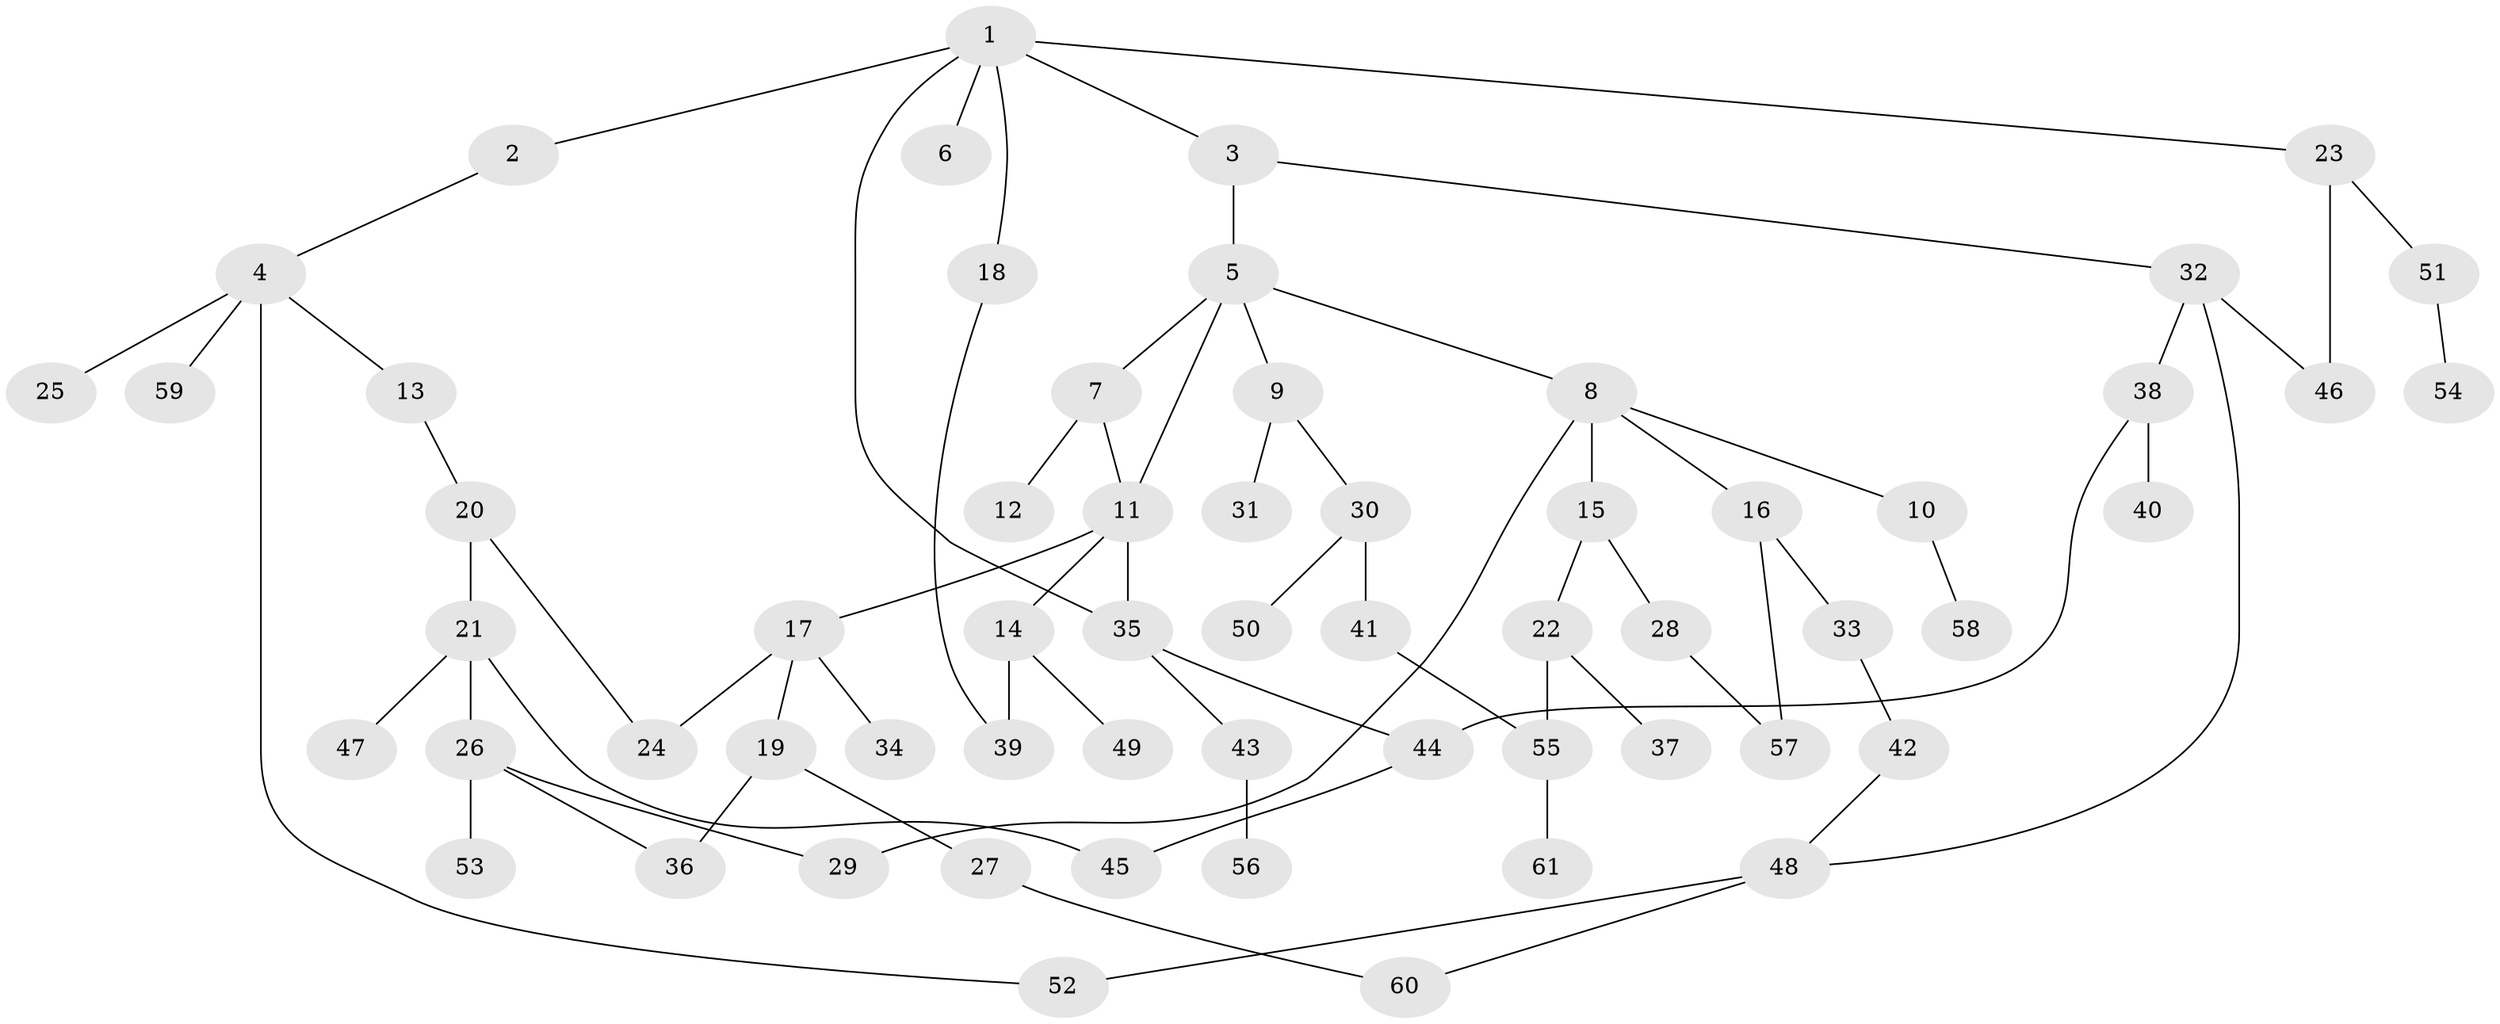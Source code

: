 // Generated by graph-tools (version 1.1) at 2025/00/03/09/25 03:00:57]
// undirected, 61 vertices, 74 edges
graph export_dot {
graph [start="1"]
  node [color=gray90,style=filled];
  1;
  2;
  3;
  4;
  5;
  6;
  7;
  8;
  9;
  10;
  11;
  12;
  13;
  14;
  15;
  16;
  17;
  18;
  19;
  20;
  21;
  22;
  23;
  24;
  25;
  26;
  27;
  28;
  29;
  30;
  31;
  32;
  33;
  34;
  35;
  36;
  37;
  38;
  39;
  40;
  41;
  42;
  43;
  44;
  45;
  46;
  47;
  48;
  49;
  50;
  51;
  52;
  53;
  54;
  55;
  56;
  57;
  58;
  59;
  60;
  61;
  1 -- 2;
  1 -- 3;
  1 -- 6;
  1 -- 18;
  1 -- 23;
  1 -- 35;
  2 -- 4;
  3 -- 5;
  3 -- 32;
  4 -- 13;
  4 -- 25;
  4 -- 52;
  4 -- 59;
  5 -- 7;
  5 -- 8;
  5 -- 9;
  5 -- 11;
  7 -- 11;
  7 -- 12;
  8 -- 10;
  8 -- 15;
  8 -- 16;
  8 -- 29;
  9 -- 30;
  9 -- 31;
  10 -- 58;
  11 -- 14;
  11 -- 17;
  11 -- 35;
  13 -- 20;
  14 -- 49;
  14 -- 39;
  15 -- 22;
  15 -- 28;
  16 -- 33;
  16 -- 57;
  17 -- 19;
  17 -- 34;
  17 -- 24;
  18 -- 39;
  19 -- 27;
  19 -- 36;
  20 -- 21;
  20 -- 24;
  21 -- 26;
  21 -- 47;
  21 -- 45;
  22 -- 37;
  22 -- 55;
  23 -- 51;
  23 -- 46;
  26 -- 29;
  26 -- 53;
  26 -- 36;
  27 -- 60;
  28 -- 57;
  30 -- 41;
  30 -- 50;
  32 -- 38;
  32 -- 46;
  32 -- 48;
  33 -- 42;
  35 -- 43;
  35 -- 44;
  38 -- 40;
  38 -- 44;
  41 -- 55;
  42 -- 48;
  43 -- 56;
  44 -- 45;
  48 -- 60;
  48 -- 52;
  51 -- 54;
  55 -- 61;
}
